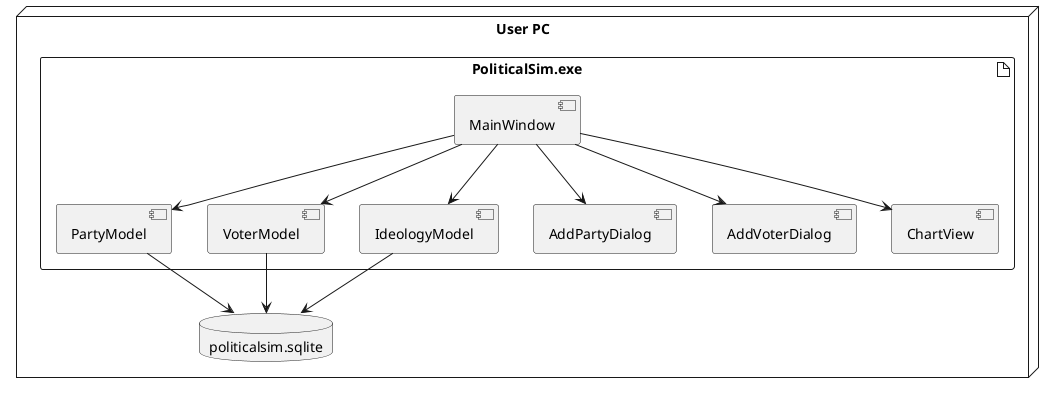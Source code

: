 @startuml
node "User PC" {
    artifact "PoliticalSim.exe" {
        [MainWindow]
        [PartyModel]
        [VoterModel]
        [IdeologyModel]
        [AddPartyDialog]
        [AddVoterDialog]
        [ChartView]
    }

    database "politicalsim.sqlite" as SQLiteDB
}

[PartyModel] --> SQLiteDB
[VoterModel] --> SQLiteDB
[IdeologyModel] --> SQLiteDB
[MainWindow] --> [PartyModel]
[MainWindow] --> [VoterModel]
[MainWindow] --> [IdeologyModel]
[MainWindow] --> [ChartView]
[MainWindow] --> [AddPartyDialog]
[MainWindow] --> [AddVoterDialog]
@enduml
